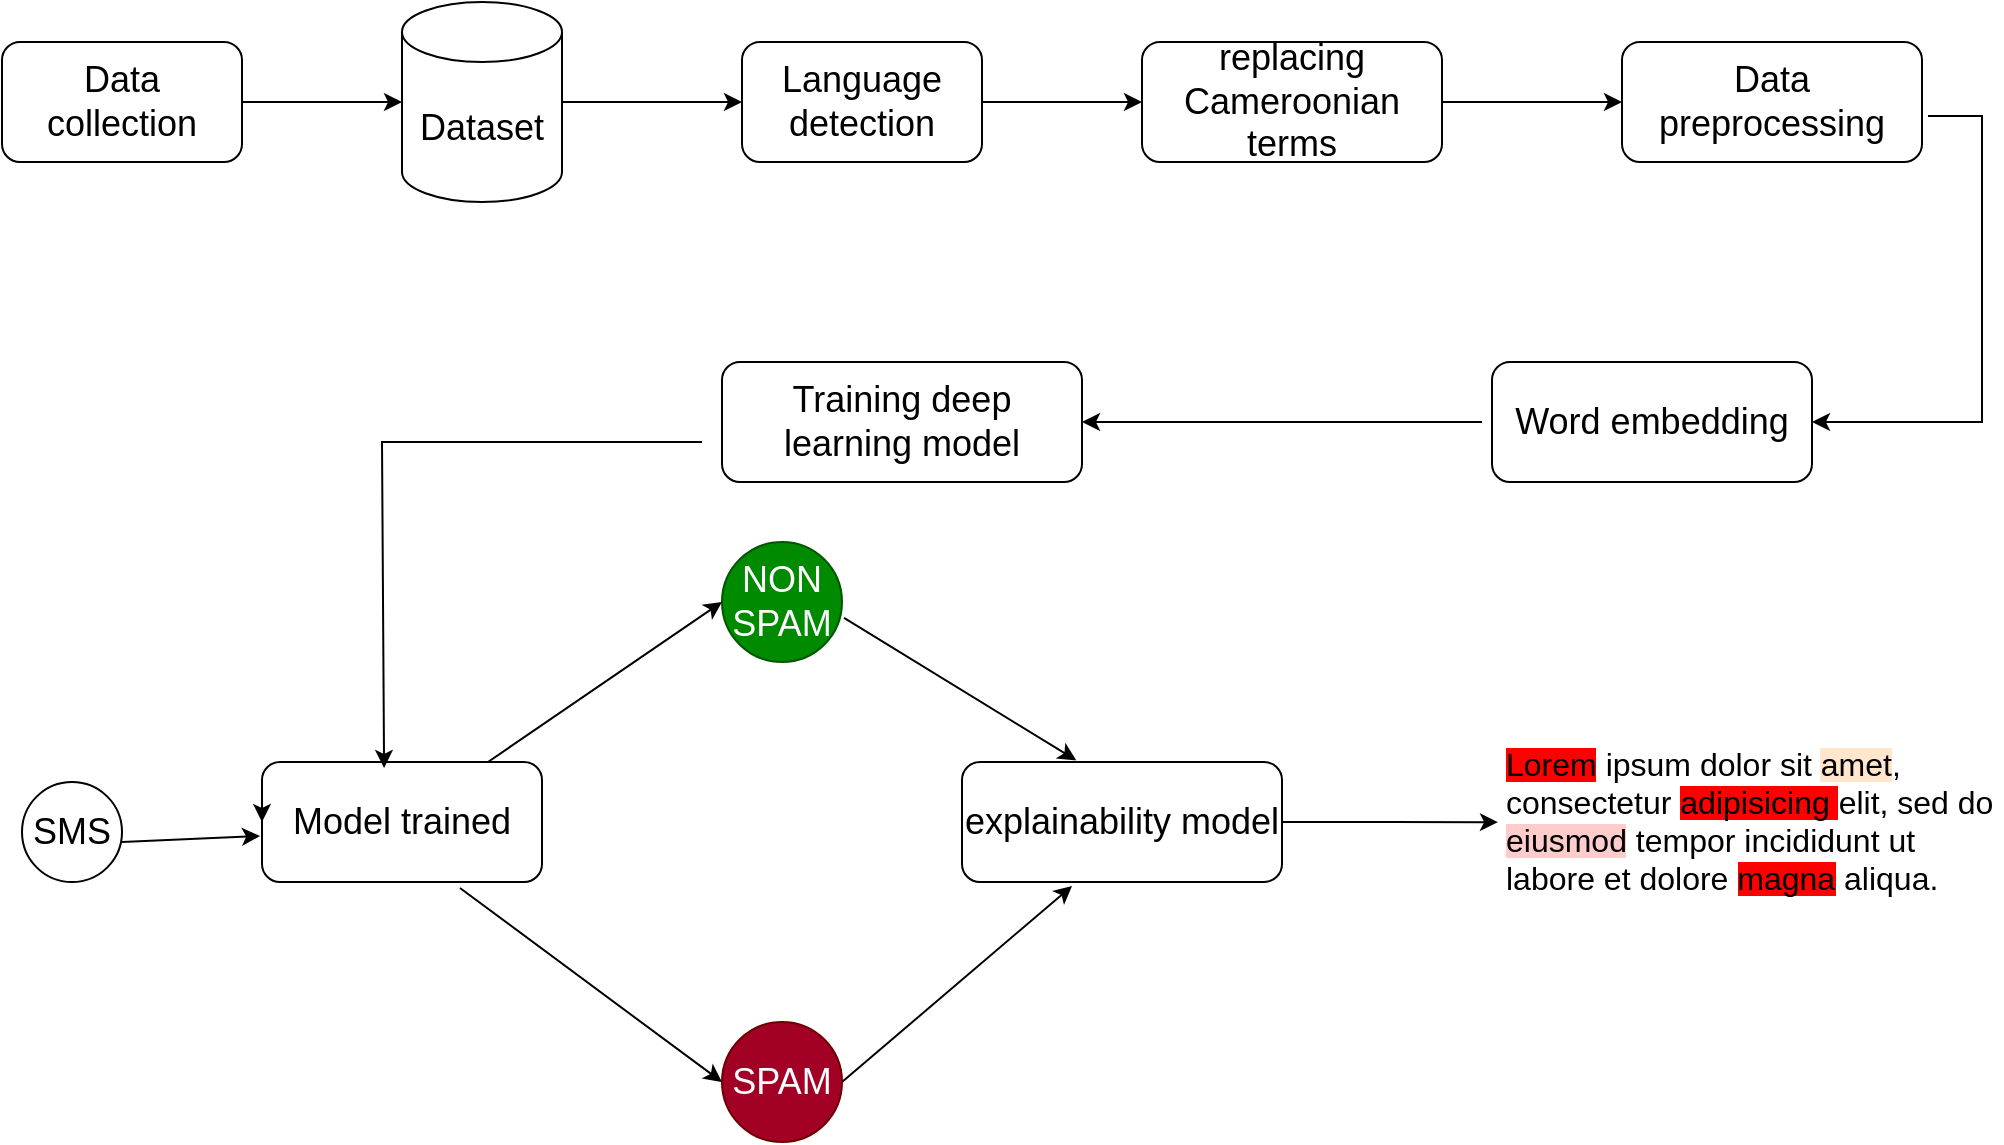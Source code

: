 <mxfile version="24.8.6">
  <diagram name="Page-1" id="nQkX6jvHu9hcbtZSxqWh">
    <mxGraphModel dx="1050" dy="511" grid="1" gridSize="10" guides="1" tooltips="1" connect="1" arrows="1" fold="1" page="1" pageScale="1" pageWidth="850" pageHeight="1100" math="0" shadow="0">
      <root>
        <mxCell id="0" />
        <mxCell id="1" parent="0" />
        <mxCell id="gaOxuETXLrzhRJTMVfQ8-67" style="edgeStyle=orthogonalEdgeStyle;rounded=0;orthogonalLoop=1;jettySize=auto;html=1;" edge="1" parent="1" source="M1v4NraIAq3KzDX7GaWE-1" target="M1v4NraIAq3KzDX7GaWE-2">
          <mxGeometry relative="1" as="geometry" />
        </mxCell>
        <mxCell id="M1v4NraIAq3KzDX7GaWE-1" value="&lt;font style=&quot;font-size: 18px;&quot;&gt;Data collection&lt;/font&gt;" style="rounded=1;whiteSpace=wrap;html=1;" parent="1" vertex="1">
          <mxGeometry x="10" y="260" width="120" height="60" as="geometry" />
        </mxCell>
        <mxCell id="M1v4NraIAq3KzDX7GaWE-3" value="&lt;font style=&quot;font-size: 18px;&quot;&gt;Data preprocessing&lt;/font&gt;" style="rounded=1;whiteSpace=wrap;html=1;" parent="1" vertex="1">
          <mxGeometry x="820" y="260" width="150" height="60" as="geometry" />
        </mxCell>
        <mxCell id="M1v4NraIAq3KzDX7GaWE-4" value="&lt;font style=&quot;font-size: 18px;&quot;&gt;Word embedding&lt;/font&gt;" style="rounded=1;whiteSpace=wrap;html=1;" parent="1" vertex="1">
          <mxGeometry x="755" y="420" width="160" height="60" as="geometry" />
        </mxCell>
        <mxCell id="M1v4NraIAq3KzDX7GaWE-5" value="&lt;font style=&quot;font-size: 18px;&quot;&gt;Training deep learning model&lt;/font&gt;" style="rounded=1;whiteSpace=wrap;html=1;" parent="1" vertex="1">
          <mxGeometry x="370" y="420" width="180" height="60" as="geometry" />
        </mxCell>
        <mxCell id="M1v4NraIAq3KzDX7GaWE-6" value="&lt;font style=&quot;font-size: 18px;&quot;&gt;Model trained&lt;/font&gt;" style="rounded=1;whiteSpace=wrap;html=1;" parent="1" vertex="1">
          <mxGeometry x="140" y="620" width="140" height="60" as="geometry" />
        </mxCell>
        <mxCell id="M1v4NraIAq3KzDX7GaWE-8" value="&lt;font style=&quot;font-size: 18px;&quot;&gt;SMS&lt;/font&gt;" style="ellipse;whiteSpace=wrap;html=1;aspect=fixed;" parent="1" vertex="1">
          <mxGeometry x="20" y="630" width="50" height="50" as="geometry" />
        </mxCell>
        <mxCell id="M1v4NraIAq3KzDX7GaWE-10" value="&lt;font style=&quot;font-size: 18px;&quot;&gt;NON SPAM&lt;/font&gt;" style="ellipse;whiteSpace=wrap;html=1;aspect=fixed;fillColor=#008a00;fontColor=#ffffff;strokeColor=#005700;" parent="1" vertex="1">
          <mxGeometry x="370" y="510" width="60" height="60" as="geometry" />
        </mxCell>
        <mxCell id="M1v4NraIAq3KzDX7GaWE-12" value="&lt;font style=&quot;font-size: 18px;&quot;&gt;explainability model&lt;/font&gt;" style="rounded=1;whiteSpace=wrap;html=1;" parent="1" vertex="1">
          <mxGeometry x="490" y="620" width="160" height="60" as="geometry" />
        </mxCell>
        <mxCell id="M1v4NraIAq3KzDX7GaWE-13" value="&lt;h1 style=&quot;margin-top: 0px;&quot;&gt;&lt;font style=&quot;font-size: 18px;&quot;&gt;&lt;br&gt;&lt;/font&gt;&lt;/h1&gt;&lt;p&gt;&lt;font size=&quot;3&quot;&gt;&lt;span style=&quot;background-color: rgb(255, 0, 0);&quot;&gt;Lorem&lt;/span&gt;&lt;font color=&quot;#ff8080&quot;&gt; &lt;/font&gt;ipsum dolor sit &lt;span style=&quot;background-color: rgb(255, 230, 204);&quot;&gt;amet&lt;/span&gt;, consectetur &lt;span style=&quot;background-color: rgb(255, 0, 0);&quot;&gt;adipisicing &lt;/span&gt;elit, sed do &lt;span style=&quot;background-color: rgb(255, 204, 204);&quot;&gt;eiusmod&lt;/span&gt; tempor incididunt ut labore et dolore &lt;span style=&quot;background-color: rgb(255, 0, 0);&quot;&gt;magna&lt;/span&gt; aliqua.&lt;/font&gt;&lt;/p&gt;" style="text;html=1;whiteSpace=wrap;overflow=hidden;rounded=0;" parent="1" vertex="1">
          <mxGeometry x="760" y="560" width="250" height="160" as="geometry" />
        </mxCell>
        <mxCell id="M1v4NraIAq3KzDX7GaWE-24" value="" style="endArrow=classic;html=1;rounded=0;exitX=0.707;exitY=1.05;exitDx=0;exitDy=0;exitPerimeter=0;entryX=0;entryY=0.5;entryDx=0;entryDy=0;" parent="1" source="M1v4NraIAq3KzDX7GaWE-6" target="M1v4NraIAq3KzDX7GaWE-11" edge="1">
          <mxGeometry width="50" height="50" relative="1" as="geometry">
            <mxPoint x="270" y="679.17" as="sourcePoint" />
            <mxPoint x="300.84" y="752.52" as="targetPoint" />
            <Array as="points" />
          </mxGeometry>
        </mxCell>
        <mxCell id="M1v4NraIAq3KzDX7GaWE-25" value="" style="endArrow=classic;html=1;rounded=0;exitX=1.017;exitY=0.633;exitDx=0;exitDy=0;exitPerimeter=0;entryX=0.357;entryY=-0.014;entryDx=0;entryDy=0;entryPerimeter=0;" parent="1" source="M1v4NraIAq3KzDX7GaWE-10" target="M1v4NraIAq3KzDX7GaWE-12" edge="1">
          <mxGeometry width="50" height="50" relative="1" as="geometry">
            <mxPoint x="330" y="549.58" as="sourcePoint" />
            <mxPoint x="387" y="549.58" as="targetPoint" />
          </mxGeometry>
        </mxCell>
        <mxCell id="M1v4NraIAq3KzDX7GaWE-26" value="" style="endArrow=classic;html=1;rounded=0;entryX=0.344;entryY=1.033;entryDx=0;entryDy=0;exitX=1;exitY=0.5;exitDx=0;exitDy=0;entryPerimeter=0;" parent="1" source="M1v4NraIAq3KzDX7GaWE-11" target="M1v4NraIAq3KzDX7GaWE-12" edge="1">
          <mxGeometry width="50" height="50" relative="1" as="geometry">
            <mxPoint x="340" y="760" as="sourcePoint" />
            <mxPoint x="397" y="759.58" as="targetPoint" />
          </mxGeometry>
        </mxCell>
        <mxCell id="M1v4NraIAq3KzDX7GaWE-27" value="" style="endArrow=classic;html=1;rounded=0;exitX=1.05;exitY=0.375;exitDx=0;exitDy=0;exitPerimeter=0;entryX=0;entryY=0.5;entryDx=0;entryDy=0;" parent="1" target="M1v4NraIAq3KzDX7GaWE-10" edge="1">
          <mxGeometry width="50" height="50" relative="1" as="geometry">
            <mxPoint x="253" y="620" as="sourcePoint" />
            <mxPoint x="310" y="620" as="targetPoint" />
          </mxGeometry>
        </mxCell>
        <mxCell id="gaOxuETXLrzhRJTMVfQ8-38" style="edgeStyle=orthogonalEdgeStyle;rounded=0;orthogonalLoop=1;jettySize=auto;html=1;exitX=0;exitY=0.25;exitDx=0;exitDy=0;entryX=0;entryY=0.5;entryDx=0;entryDy=0;" edge="1" parent="1" source="M1v4NraIAq3KzDX7GaWE-6" target="M1v4NraIAq3KzDX7GaWE-6">
          <mxGeometry relative="1" as="geometry" />
        </mxCell>
        <mxCell id="M1v4NraIAq3KzDX7GaWE-11" value="&lt;font style=&quot;font-size: 18px;&quot;&gt;SPAM&lt;/font&gt;" style="ellipse;whiteSpace=wrap;html=1;aspect=fixed;fillColor=#a20025;fontColor=#ffffff;strokeColor=#6F0000;" parent="1" vertex="1">
          <mxGeometry x="370" y="750" width="60" height="60" as="geometry" />
        </mxCell>
        <mxCell id="gaOxuETXLrzhRJTMVfQ8-52" style="edgeStyle=orthogonalEdgeStyle;rounded=0;orthogonalLoop=1;jettySize=auto;html=1;entryX=-0.008;entryY=0.563;entryDx=0;entryDy=0;entryPerimeter=0;" edge="1" parent="1" source="M1v4NraIAq3KzDX7GaWE-12" target="M1v4NraIAq3KzDX7GaWE-13">
          <mxGeometry relative="1" as="geometry" />
        </mxCell>
        <mxCell id="gaOxuETXLrzhRJTMVfQ8-68" style="edgeStyle=orthogonalEdgeStyle;rounded=0;orthogonalLoop=1;jettySize=auto;html=1;entryX=0;entryY=0.5;entryDx=0;entryDy=0;" edge="1" parent="1" source="M1v4NraIAq3KzDX7GaWE-2" target="gaOxuETXLrzhRJTMVfQ8-56">
          <mxGeometry relative="1" as="geometry" />
        </mxCell>
        <mxCell id="M1v4NraIAq3KzDX7GaWE-2" value="&lt;font style=&quot;font-size: 18px;&quot;&gt;Dataset&lt;/font&gt;" style="shape=cylinder3;whiteSpace=wrap;html=1;boundedLbl=1;backgroundOutline=1;size=15;" parent="1" vertex="1">
          <mxGeometry x="210" y="240" width="80" height="100" as="geometry" />
        </mxCell>
        <mxCell id="gaOxuETXLrzhRJTMVfQ8-58" value="" style="edgeStyle=orthogonalEdgeStyle;rounded=0;orthogonalLoop=1;jettySize=auto;html=1;" edge="1" parent="1" source="gaOxuETXLrzhRJTMVfQ8-56" target="gaOxuETXLrzhRJTMVfQ8-57">
          <mxGeometry relative="1" as="geometry" />
        </mxCell>
        <mxCell id="gaOxuETXLrzhRJTMVfQ8-56" value="&lt;font style=&quot;font-size: 18px;&quot;&gt;Language detection&lt;/font&gt;" style="rounded=1;whiteSpace=wrap;html=1;" vertex="1" parent="1">
          <mxGeometry x="380" y="260" width="120" height="60" as="geometry" />
        </mxCell>
        <mxCell id="gaOxuETXLrzhRJTMVfQ8-60" style="edgeStyle=orthogonalEdgeStyle;rounded=0;orthogonalLoop=1;jettySize=auto;html=1;entryX=0;entryY=0.5;entryDx=0;entryDy=0;" edge="1" parent="1" source="gaOxuETXLrzhRJTMVfQ8-57" target="M1v4NraIAq3KzDX7GaWE-3">
          <mxGeometry relative="1" as="geometry" />
        </mxCell>
        <mxCell id="gaOxuETXLrzhRJTMVfQ8-57" value="&lt;font style=&quot;font-size: 18px;&quot;&gt;replacing Cameroonian terms&lt;/font&gt;" style="whiteSpace=wrap;html=1;rounded=1;" vertex="1" parent="1">
          <mxGeometry x="580" y="260" width="150" height="60" as="geometry" />
        </mxCell>
        <mxCell id="gaOxuETXLrzhRJTMVfQ8-61" value="" style="endArrow=classic;html=1;rounded=0;entryX=1;entryY=0.5;entryDx=0;entryDy=0;entryPerimeter=0;" edge="1" parent="1" target="M1v4NraIAq3KzDX7GaWE-5">
          <mxGeometry width="50" height="50" relative="1" as="geometry">
            <mxPoint x="750" y="450" as="sourcePoint" />
            <mxPoint x="510" y="470" as="targetPoint" />
          </mxGeometry>
        </mxCell>
        <mxCell id="gaOxuETXLrzhRJTMVfQ8-63" value="" style="endArrow=classic;html=1;rounded=0;exitX=1.02;exitY=0.617;exitDx=0;exitDy=0;exitPerimeter=0;entryX=1;entryY=0.5;entryDx=0;entryDy=0;" edge="1" parent="1" source="M1v4NraIAq3KzDX7GaWE-3" target="M1v4NraIAq3KzDX7GaWE-4">
          <mxGeometry width="50" height="50" relative="1" as="geometry">
            <mxPoint x="930" y="330" as="sourcePoint" />
            <mxPoint x="950" y="450" as="targetPoint" />
            <Array as="points">
              <mxPoint x="1000" y="297" />
              <mxPoint x="1000" y="450" />
            </Array>
          </mxGeometry>
        </mxCell>
        <mxCell id="gaOxuETXLrzhRJTMVfQ8-64" value="" style="endArrow=classic;html=1;rounded=0;entryX=0.436;entryY=0.05;entryDx=0;entryDy=0;entryPerimeter=0;" edge="1" parent="1" target="M1v4NraIAq3KzDX7GaWE-6">
          <mxGeometry width="50" height="50" relative="1" as="geometry">
            <mxPoint x="360" y="460" as="sourcePoint" />
            <mxPoint x="190" y="580" as="targetPoint" />
            <Array as="points">
              <mxPoint x="200" y="460" />
            </Array>
          </mxGeometry>
        </mxCell>
        <mxCell id="gaOxuETXLrzhRJTMVfQ8-65" value="" style="endArrow=classic;html=1;rounded=0;entryX=-0.007;entryY=0.617;entryDx=0;entryDy=0;entryPerimeter=0;" edge="1" parent="1" target="M1v4NraIAq3KzDX7GaWE-6">
          <mxGeometry width="50" height="50" relative="1" as="geometry">
            <mxPoint x="70" y="660" as="sourcePoint" />
            <mxPoint x="120" y="610" as="targetPoint" />
            <Array as="points" />
          </mxGeometry>
        </mxCell>
      </root>
    </mxGraphModel>
  </diagram>
</mxfile>
